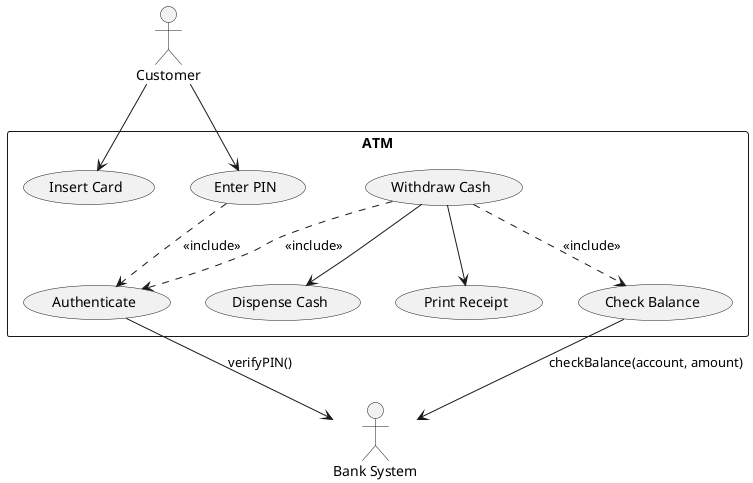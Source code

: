 @startuml
actor Customer
actor "Bank System" as Bank

rectangle ATM {
  usecase "Insert Card" as UC_InsertCard
  usecase "Enter PIN" as UC_EnterPIN
  usecase "Authenticate" as UC_Authenticate
  usecase "Withdraw Cash" as UC_WithdrawCash
  usecase "Check Balance" as UC_CheckBalance
  usecase "Dispense Cash" as UC_DispenseCash
  usecase "Print Receipt" as UC_PrintReceipt
}

Customer --> UC_InsertCard
Customer --> UC_EnterPIN

UC_EnterPIN ..> UC_Authenticate : <<include>>
UC_WithdrawCash ..> UC_Authenticate : <<include>>
UC_WithdrawCash ..> UC_CheckBalance : <<include>>

UC_WithdrawCash --> UC_DispenseCash
UC_WithdrawCash --> UC_PrintReceipt

UC_Authenticate --> Bank : verifyPIN()
UC_CheckBalance --> Bank : checkBalance(account, amount)
@enduml

